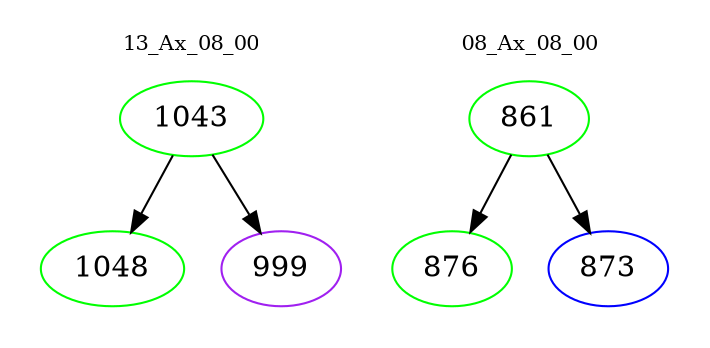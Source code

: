 digraph{
subgraph cluster_0 {
color = white
label = "13_Ax_08_00";
fontsize=10;
T0_1043 [label="1043", color="green"]
T0_1043 -> T0_1048 [color="black"]
T0_1048 [label="1048", color="green"]
T0_1043 -> T0_999 [color="black"]
T0_999 [label="999", color="purple"]
}
subgraph cluster_1 {
color = white
label = "08_Ax_08_00";
fontsize=10;
T1_861 [label="861", color="green"]
T1_861 -> T1_876 [color="black"]
T1_876 [label="876", color="green"]
T1_861 -> T1_873 [color="black"]
T1_873 [label="873", color="blue"]
}
}
